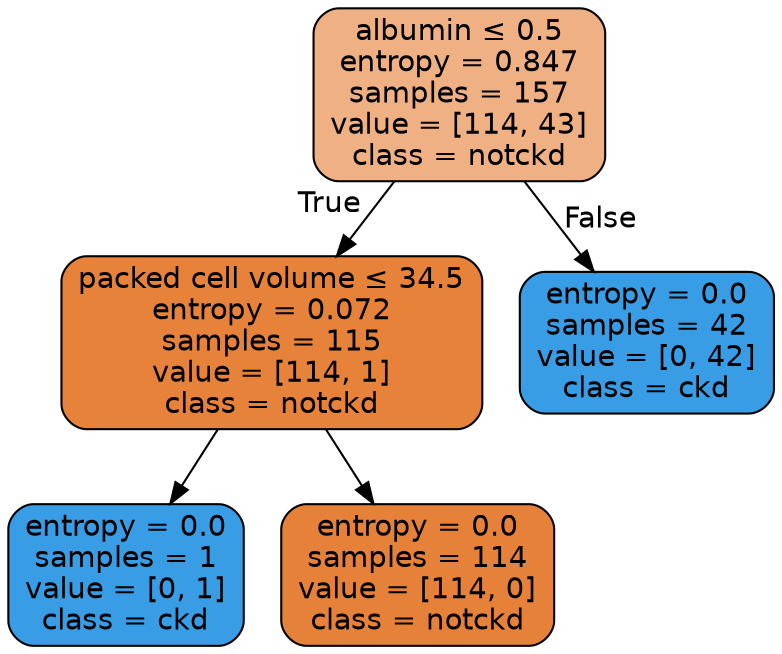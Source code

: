 digraph Tree {
node [shape=box, style="filled, rounded", color="black", fontname=helvetica] ;
edge [fontname=helvetica] ;
0 [label=<albumin &le; 0.5<br/>entropy = 0.847<br/>samples = 157<br/>value = [114, 43]<br/>class = notckd>, fillcolor="#e581399f"] ;
1 [label=<packed cell volume &le; 34.5<br/>entropy = 0.072<br/>samples = 115<br/>value = [114, 1]<br/>class = notckd>, fillcolor="#e58139fd"] ;
0 -> 1 [labeldistance=2.5, labelangle=45, headlabel="True"] ;
2 [label=<entropy = 0.0<br/>samples = 1<br/>value = [0, 1]<br/>class = ckd>, fillcolor="#399de5ff"] ;
1 -> 2 ;
3 [label=<entropy = 0.0<br/>samples = 114<br/>value = [114, 0]<br/>class = notckd>, fillcolor="#e58139ff"] ;
1 -> 3 ;
4 [label=<entropy = 0.0<br/>samples = 42<br/>value = [0, 42]<br/>class = ckd>, fillcolor="#399de5ff"] ;
0 -> 4 [labeldistance=2.5, labelangle=-45, headlabel="False"] ;
}